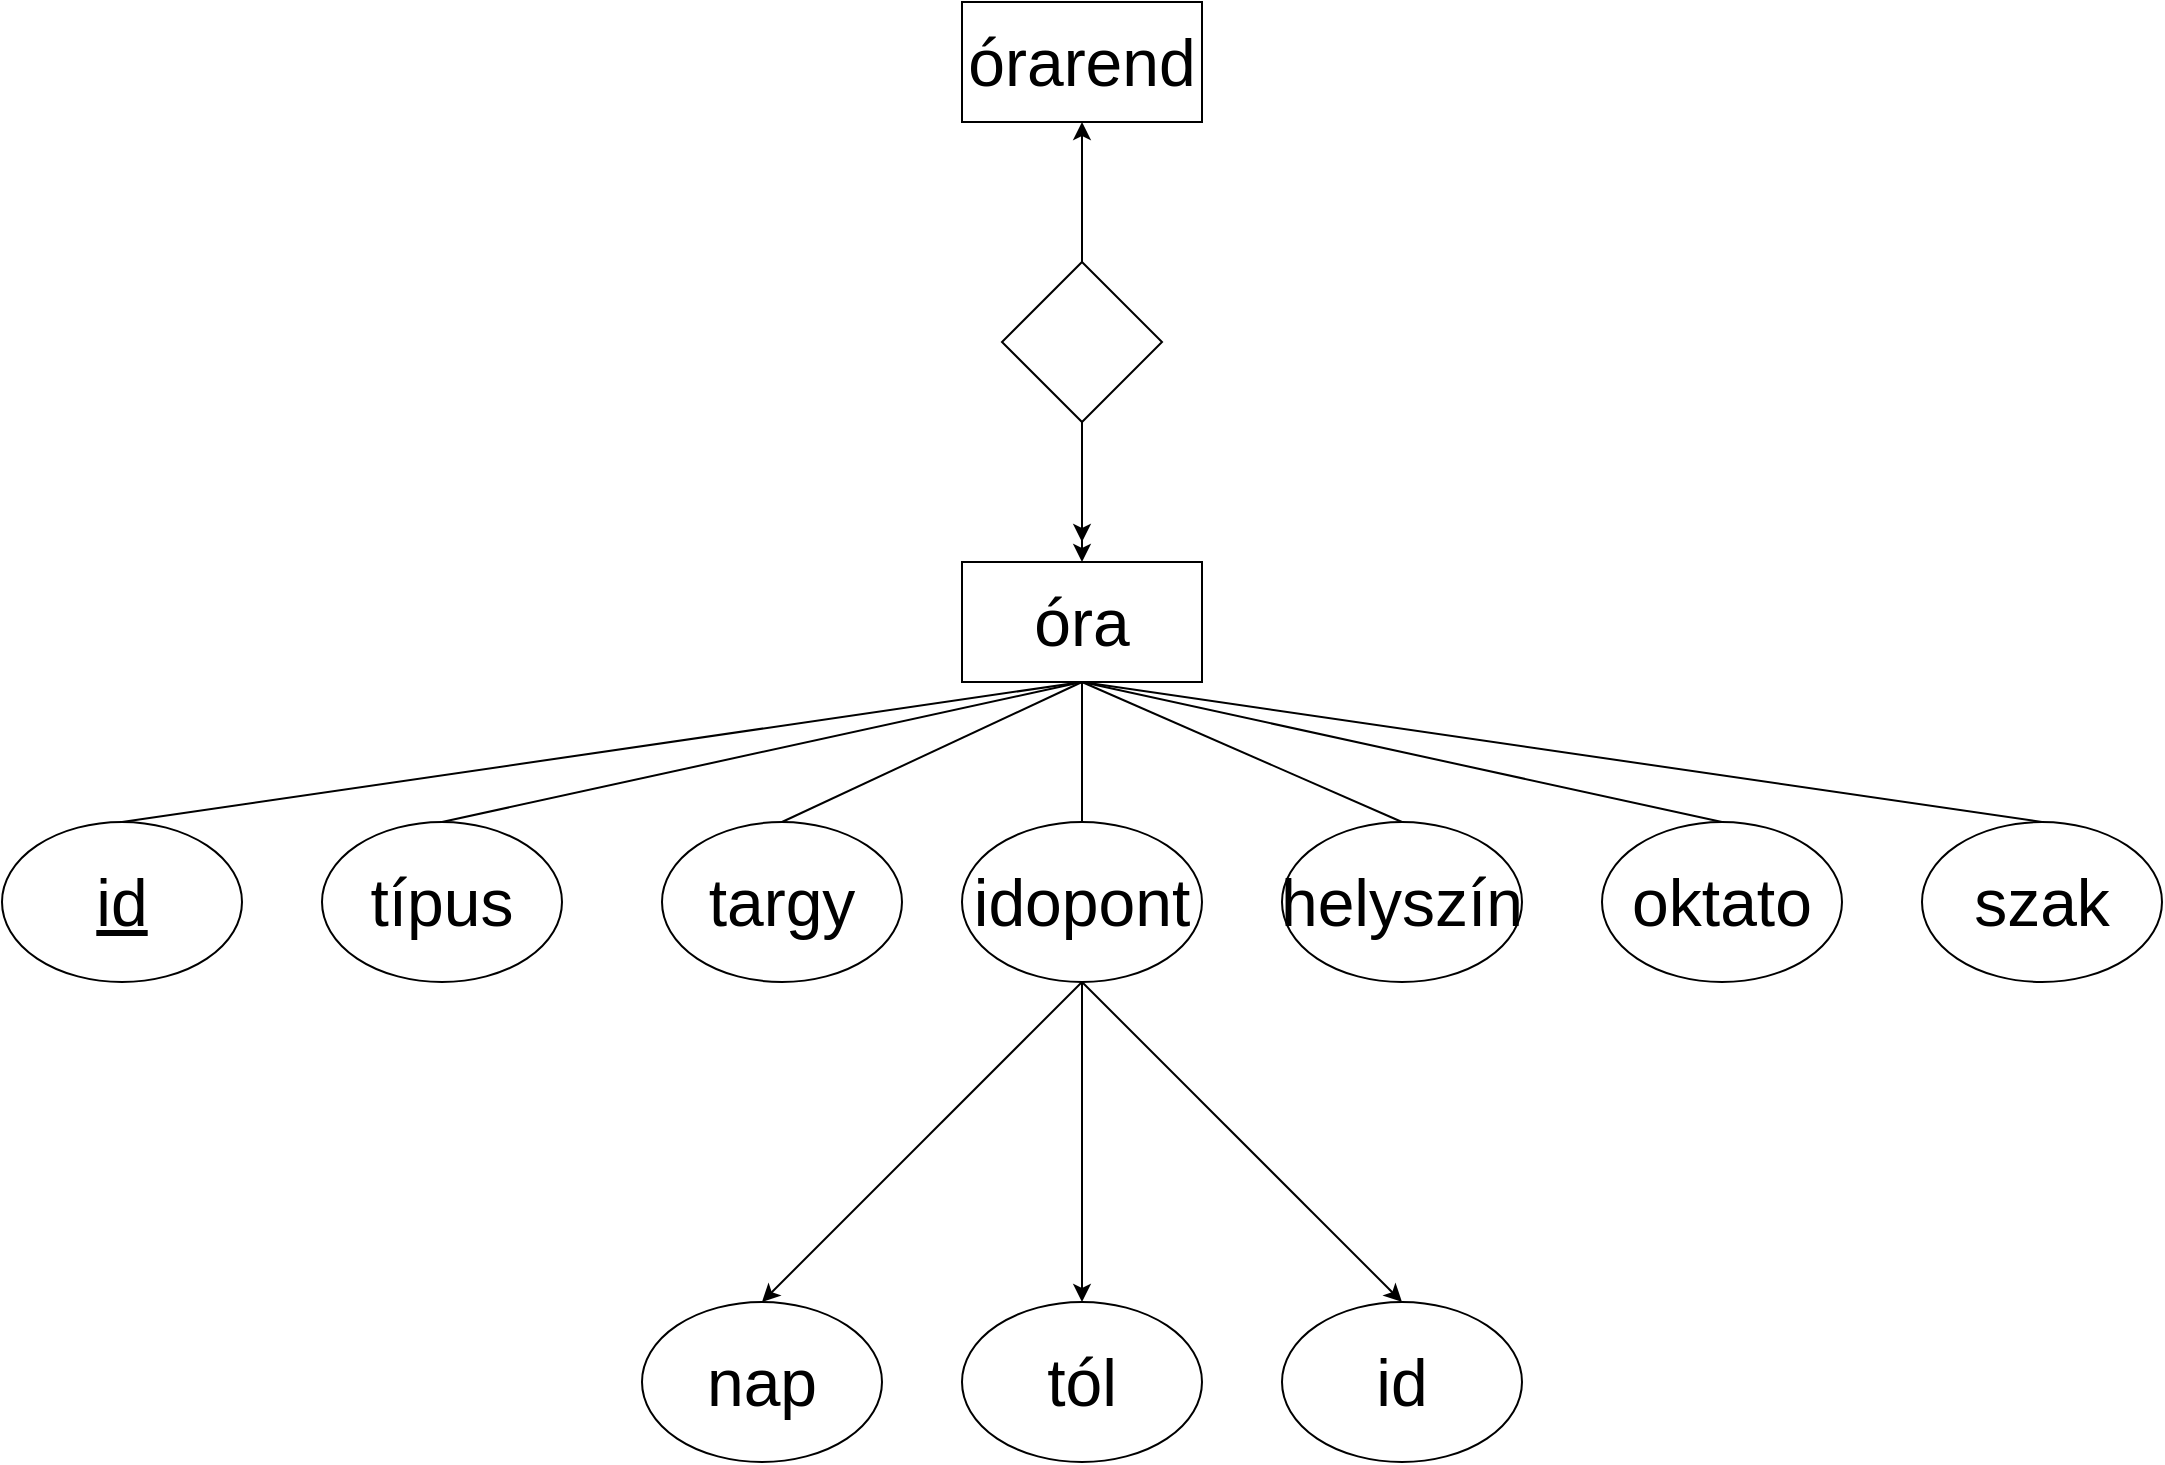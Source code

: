 <mxfile version="27.0.2">
  <diagram name="Page-1" id="SNeRq63fYHzzdsMwx5qX">
    <mxGraphModel dx="3143" dy="1171" grid="1" gridSize="10" guides="1" tooltips="1" connect="1" arrows="1" fold="1" page="1" pageScale="1" pageWidth="827" pageHeight="1169" math="0" shadow="0">
      <root>
        <mxCell id="0" />
        <mxCell id="1" parent="0" />
        <mxCell id="0Uv7fwzZN-e3jFh-VrJm-39" value="típus" style="ellipse;whiteSpace=wrap;html=1;fontSize=33;" vertex="1" parent="1">
          <mxGeometry x="40" y="520" width="120" height="80" as="geometry" />
        </mxCell>
        <mxCell id="0Uv7fwzZN-e3jFh-VrJm-40" value="órarend" style="rounded=0;whiteSpace=wrap;html=1;fontSize=33;" vertex="1" parent="1">
          <mxGeometry x="360" y="110" width="120" height="60" as="geometry" />
        </mxCell>
        <mxCell id="0Uv7fwzZN-e3jFh-VrJm-41" value="óra" style="rounded=0;whiteSpace=wrap;html=1;fontSize=33;" vertex="1" parent="1">
          <mxGeometry x="360" y="390" width="120" height="60" as="geometry" />
        </mxCell>
        <mxCell id="0Uv7fwzZN-e3jFh-VrJm-42" value="" style="rhombus;whiteSpace=wrap;html=1;fontSize=33;" vertex="1" parent="1">
          <mxGeometry x="380" y="240" width="80" height="80" as="geometry" />
        </mxCell>
        <mxCell id="0Uv7fwzZN-e3jFh-VrJm-43" value="targy" style="ellipse;whiteSpace=wrap;html=1;fontSize=33;" vertex="1" parent="1">
          <mxGeometry x="210" y="520" width="120" height="80" as="geometry" />
        </mxCell>
        <mxCell id="0Uv7fwzZN-e3jFh-VrJm-44" value="idopont" style="ellipse;whiteSpace=wrap;html=1;fontSize=33;" vertex="1" parent="1">
          <mxGeometry x="360" y="520" width="120" height="80" as="geometry" />
        </mxCell>
        <mxCell id="0Uv7fwzZN-e3jFh-VrJm-45" value="id" style="ellipse;whiteSpace=wrap;html=1;fontStyle=4;fontSize=33;" vertex="1" parent="1">
          <mxGeometry x="-120" y="520" width="120" height="80" as="geometry" />
        </mxCell>
        <mxCell id="0Uv7fwzZN-e3jFh-VrJm-46" value="helyszín" style="ellipse;whiteSpace=wrap;html=1;fontSize=33;" vertex="1" parent="1">
          <mxGeometry x="520" y="520" width="120" height="80" as="geometry" />
        </mxCell>
        <mxCell id="0Uv7fwzZN-e3jFh-VrJm-47" value="oktato" style="ellipse;whiteSpace=wrap;html=1;fontSize=33;" vertex="1" parent="1">
          <mxGeometry x="680" y="520" width="120" height="80" as="geometry" />
        </mxCell>
        <mxCell id="0Uv7fwzZN-e3jFh-VrJm-48" value="szak" style="ellipse;whiteSpace=wrap;html=1;fontSize=33;" vertex="1" parent="1">
          <mxGeometry x="840" y="520" width="120" height="80" as="geometry" />
        </mxCell>
        <mxCell id="0Uv7fwzZN-e3jFh-VrJm-50" value="tól" style="ellipse;whiteSpace=wrap;html=1;fontSize=33;" vertex="1" parent="1">
          <mxGeometry x="360" y="760" width="120" height="80" as="geometry" />
        </mxCell>
        <mxCell id="0Uv7fwzZN-e3jFh-VrJm-51" value="id" style="ellipse;whiteSpace=wrap;html=1;fontSize=33;" vertex="1" parent="1">
          <mxGeometry x="520" y="760" width="120" height="80" as="geometry" />
        </mxCell>
        <mxCell id="0Uv7fwzZN-e3jFh-VrJm-52" value="nap" style="ellipse;whiteSpace=wrap;html=1;fontSize=33;" vertex="1" parent="1">
          <mxGeometry x="200" y="760" width="120" height="80" as="geometry" />
        </mxCell>
        <mxCell id="0Uv7fwzZN-e3jFh-VrJm-53" value="" style="endArrow=classic;html=1;rounded=0;entryX=0.5;entryY=0;entryDx=0;entryDy=0;exitX=0.5;exitY=1;exitDx=0;exitDy=0;fontSize=33;" edge="1" parent="1" source="0Uv7fwzZN-e3jFh-VrJm-42" target="0Uv7fwzZN-e3jFh-VrJm-41">
          <mxGeometry width="50" height="50" relative="1" as="geometry">
            <mxPoint x="-100" y="340" as="sourcePoint" />
            <mxPoint x="-50" y="290" as="targetPoint" />
          </mxGeometry>
        </mxCell>
        <mxCell id="0Uv7fwzZN-e3jFh-VrJm-55" value="" style="endArrow=classic;html=1;rounded=0;entryX=0.5;entryY=1;entryDx=0;entryDy=0;fontSize=33;exitX=0.5;exitY=0;exitDx=0;exitDy=0;" edge="1" parent="1" source="0Uv7fwzZN-e3jFh-VrJm-42" target="0Uv7fwzZN-e3jFh-VrJm-40">
          <mxGeometry width="50" height="50" relative="1" as="geometry">
            <mxPoint x="480" y="210" as="sourcePoint" />
            <mxPoint x="414" y="250" as="targetPoint" />
          </mxGeometry>
        </mxCell>
        <mxCell id="0Uv7fwzZN-e3jFh-VrJm-64" value="" style="endArrow=classic;html=1;rounded=0;exitX=0.5;exitY=1;exitDx=0;exitDy=0;entryX=0.5;entryY=0;entryDx=0;entryDy=0;" edge="1" parent="1" source="0Uv7fwzZN-e3jFh-VrJm-44" target="0Uv7fwzZN-e3jFh-VrJm-51">
          <mxGeometry width="50" height="50" relative="1" as="geometry">
            <mxPoint x="520" y="720" as="sourcePoint" />
            <mxPoint x="570" y="670" as="targetPoint" />
          </mxGeometry>
        </mxCell>
        <mxCell id="0Uv7fwzZN-e3jFh-VrJm-65" value="" style="endArrow=classic;html=1;rounded=0;exitX=0.5;exitY=1;exitDx=0;exitDy=0;" edge="1" parent="1" source="0Uv7fwzZN-e3jFh-VrJm-44" target="0Uv7fwzZN-e3jFh-VrJm-50">
          <mxGeometry width="50" height="50" relative="1" as="geometry">
            <mxPoint x="360" y="720" as="sourcePoint" />
            <mxPoint x="410" y="670" as="targetPoint" />
          </mxGeometry>
        </mxCell>
        <mxCell id="0Uv7fwzZN-e3jFh-VrJm-66" value="" style="endArrow=classic;html=1;rounded=0;exitX=0.5;exitY=1;exitDx=0;exitDy=0;entryX=0.5;entryY=0;entryDx=0;entryDy=0;" edge="1" parent="1" source="0Uv7fwzZN-e3jFh-VrJm-44" target="0Uv7fwzZN-e3jFh-VrJm-52">
          <mxGeometry width="50" height="50" relative="1" as="geometry">
            <mxPoint x="320" y="720" as="sourcePoint" />
            <mxPoint x="370" y="670" as="targetPoint" />
          </mxGeometry>
        </mxCell>
        <mxCell id="0Uv7fwzZN-e3jFh-VrJm-67" value="" style="endArrow=classic;html=1;rounded=0;exitX=0.5;exitY=1;exitDx=0;exitDy=0;" edge="1" parent="1" source="0Uv7fwzZN-e3jFh-VrJm-42">
          <mxGeometry width="50" height="50" relative="1" as="geometry">
            <mxPoint x="510" y="460" as="sourcePoint" />
            <mxPoint x="420" y="380" as="targetPoint" />
          </mxGeometry>
        </mxCell>
        <mxCell id="0Uv7fwzZN-e3jFh-VrJm-69" value="" style="endArrow=none;html=1;rounded=0;exitX=0.5;exitY=0;exitDx=0;exitDy=0;entryX=0.5;entryY=1;entryDx=0;entryDy=0;" edge="1" parent="1" source="0Uv7fwzZN-e3jFh-VrJm-45" target="0Uv7fwzZN-e3jFh-VrJm-41">
          <mxGeometry width="50" height="50" relative="1" as="geometry">
            <mxPoint x="240" y="510" as="sourcePoint" />
            <mxPoint x="290" y="460" as="targetPoint" />
          </mxGeometry>
        </mxCell>
        <mxCell id="0Uv7fwzZN-e3jFh-VrJm-71" value="" style="endArrow=none;html=1;rounded=0;exitX=0.5;exitY=0;exitDx=0;exitDy=0;entryX=0.5;entryY=1;entryDx=0;entryDy=0;" edge="1" parent="1" source="0Uv7fwzZN-e3jFh-VrJm-39" target="0Uv7fwzZN-e3jFh-VrJm-41">
          <mxGeometry width="50" height="50" relative="1" as="geometry">
            <mxPoint x="310" y="530" as="sourcePoint" />
            <mxPoint x="360" y="480" as="targetPoint" />
          </mxGeometry>
        </mxCell>
        <mxCell id="0Uv7fwzZN-e3jFh-VrJm-74" value="" style="endArrow=none;html=1;rounded=0;exitX=0.5;exitY=0;exitDx=0;exitDy=0;entryX=0.5;entryY=1;entryDx=0;entryDy=0;" edge="1" parent="1" source="0Uv7fwzZN-e3jFh-VrJm-43" target="0Uv7fwzZN-e3jFh-VrJm-41">
          <mxGeometry width="50" height="50" relative="1" as="geometry">
            <mxPoint x="370" y="530" as="sourcePoint" />
            <mxPoint x="420" y="480" as="targetPoint" />
          </mxGeometry>
        </mxCell>
        <mxCell id="0Uv7fwzZN-e3jFh-VrJm-76" value="" style="endArrow=none;html=1;rounded=0;exitX=0.5;exitY=0;exitDx=0;exitDy=0;entryX=0.5;entryY=1;entryDx=0;entryDy=0;" edge="1" parent="1" source="0Uv7fwzZN-e3jFh-VrJm-44" target="0Uv7fwzZN-e3jFh-VrJm-41">
          <mxGeometry width="50" height="50" relative="1" as="geometry">
            <mxPoint x="280" y="530" as="sourcePoint" />
            <mxPoint x="424" y="460" as="targetPoint" />
          </mxGeometry>
        </mxCell>
        <mxCell id="0Uv7fwzZN-e3jFh-VrJm-77" value="" style="endArrow=none;html=1;rounded=0;exitX=0.5;exitY=0;exitDx=0;exitDy=0;entryX=0.5;entryY=1;entryDx=0;entryDy=0;" edge="1" parent="1" source="0Uv7fwzZN-e3jFh-VrJm-46" target="0Uv7fwzZN-e3jFh-VrJm-41">
          <mxGeometry width="50" height="50" relative="1" as="geometry">
            <mxPoint x="430" y="530" as="sourcePoint" />
            <mxPoint x="430" y="460" as="targetPoint" />
          </mxGeometry>
        </mxCell>
        <mxCell id="0Uv7fwzZN-e3jFh-VrJm-78" value="" style="endArrow=none;html=1;rounded=0;exitX=0.5;exitY=0;exitDx=0;exitDy=0;entryX=0.5;entryY=1;entryDx=0;entryDy=0;" edge="1" parent="1" source="0Uv7fwzZN-e3jFh-VrJm-47" target="0Uv7fwzZN-e3jFh-VrJm-41">
          <mxGeometry width="50" height="50" relative="1" as="geometry">
            <mxPoint x="440" y="540" as="sourcePoint" />
            <mxPoint x="440" y="470" as="targetPoint" />
          </mxGeometry>
        </mxCell>
        <mxCell id="0Uv7fwzZN-e3jFh-VrJm-79" value="" style="endArrow=none;html=1;rounded=0;exitX=0.5;exitY=0;exitDx=0;exitDy=0;entryX=0.5;entryY=1;entryDx=0;entryDy=0;" edge="1" parent="1" source="0Uv7fwzZN-e3jFh-VrJm-48" target="0Uv7fwzZN-e3jFh-VrJm-41">
          <mxGeometry width="50" height="50" relative="1" as="geometry">
            <mxPoint x="450" y="550" as="sourcePoint" />
            <mxPoint x="450" y="480" as="targetPoint" />
          </mxGeometry>
        </mxCell>
      </root>
    </mxGraphModel>
  </diagram>
</mxfile>
